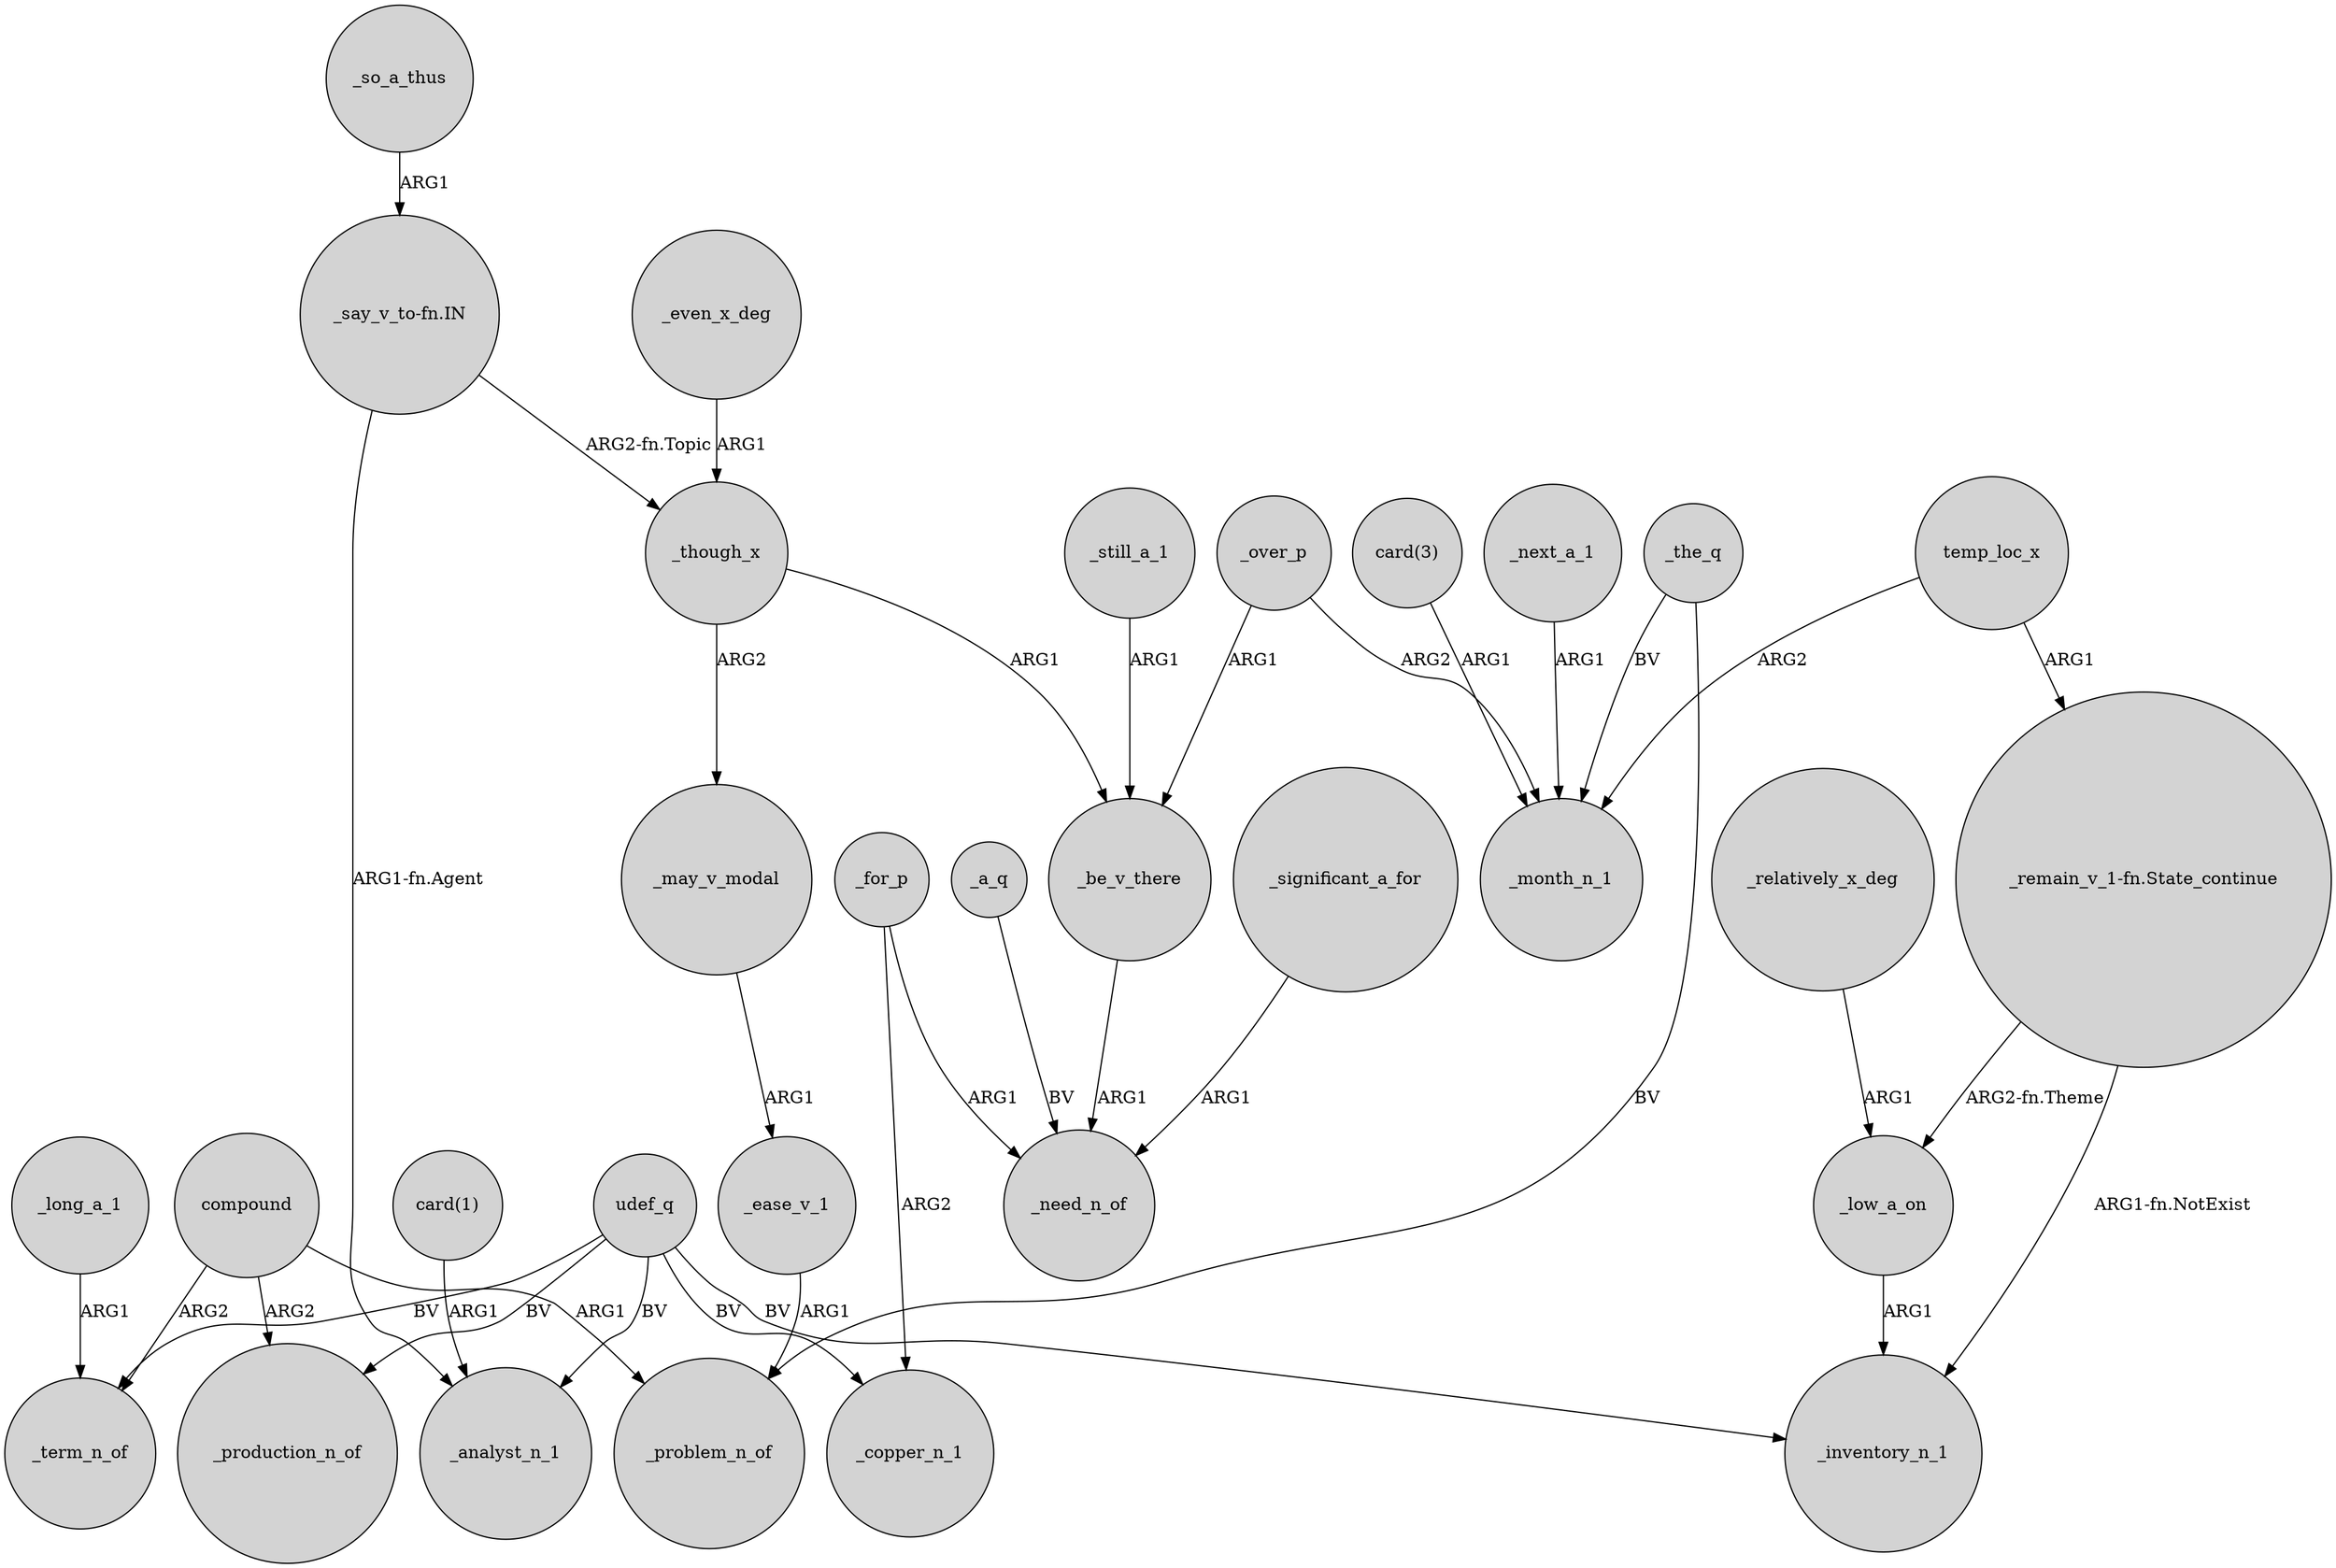 digraph {
	node [shape=circle style=filled]
	udef_q -> _production_n_of [label=BV]
	_still_a_1 -> _be_v_there [label=ARG1]
	"card(1)" -> _analyst_n_1 [label=ARG1]
	udef_q -> _copper_n_1 [label=BV]
	compound -> _term_n_of [label=ARG2]
	_so_a_thus -> "_say_v_to-fn.IN" [label=ARG1]
	_for_p -> _need_n_of [label=ARG1]
	_over_p -> _be_v_there [label=ARG1]
	_the_q -> _problem_n_of [label=BV]
	_significant_a_for -> _need_n_of [label=ARG1]
	_even_x_deg -> _though_x [label=ARG1]
	compound -> _production_n_of [label=ARG2]
	_relatively_x_deg -> _low_a_on [label=ARG1]
	_low_a_on -> _inventory_n_1 [label=ARG1]
	temp_loc_x -> _month_n_1 [label=ARG2]
	_though_x -> _be_v_there [label=ARG1]
	_though_x -> _may_v_modal [label=ARG2]
	_for_p -> _copper_n_1 [label=ARG2]
	_over_p -> _month_n_1 [label=ARG2]
	_the_q -> _month_n_1 [label=BV]
	"_remain_v_1-fn.State_continue" -> _low_a_on [label="ARG2-fn.Theme"]
	_be_v_there -> _need_n_of [label=ARG1]
	compound -> _problem_n_of [label=ARG1]
	"_say_v_to-fn.IN" -> _analyst_n_1 [label="ARG1-fn.Agent"]
	_next_a_1 -> _month_n_1 [label=ARG1]
	udef_q -> _term_n_of [label=BV]
	"_say_v_to-fn.IN" -> _though_x [label="ARG2-fn.Topic"]
	udef_q -> _inventory_n_1 [label=BV]
	temp_loc_x -> "_remain_v_1-fn.State_continue" [label=ARG1]
	_a_q -> _need_n_of [label=BV]
	udef_q -> _analyst_n_1 [label=BV]
	"_remain_v_1-fn.State_continue" -> _inventory_n_1 [label="ARG1-fn.NotExist"]
	"card(3)" -> _month_n_1 [label=ARG1]
	_long_a_1 -> _term_n_of [label=ARG1]
	_may_v_modal -> _ease_v_1 [label=ARG1]
	_ease_v_1 -> _problem_n_of [label=ARG1]
}
